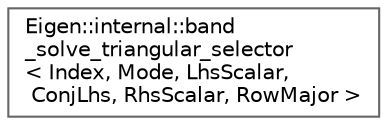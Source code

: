 digraph "类继承关系图"
{
 // LATEX_PDF_SIZE
  bgcolor="transparent";
  edge [fontname=Helvetica,fontsize=10,labelfontname=Helvetica,labelfontsize=10];
  node [fontname=Helvetica,fontsize=10,shape=box,height=0.2,width=0.4];
  rankdir="LR";
  Node0 [id="Node000000",label="Eigen::internal::band\l_solve_triangular_selector\l\< Index, Mode, LhsScalar,\l ConjLhs, RhsScalar, RowMajor \>",height=0.2,width=0.4,color="grey40", fillcolor="white", style="filled",URL="$struct_eigen_1_1internal_1_1band__solve__triangular__selector_3_01_index_00_01_mode_00_01_lhs_scb3f84b84f0cb728030fb1bbaaacae5f9.html",tooltip=" "];
}
